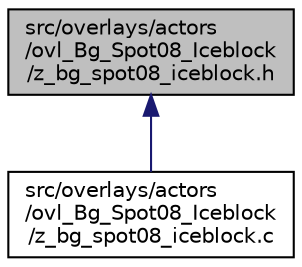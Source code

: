 digraph "src/overlays/actors/ovl_Bg_Spot08_Iceblock/z_bg_spot08_iceblock.h"
{
 // LATEX_PDF_SIZE
  edge [fontname="Helvetica",fontsize="10",labelfontname="Helvetica",labelfontsize="10"];
  node [fontname="Helvetica",fontsize="10",shape=record];
  Node1 [label="src/overlays/actors\l/ovl_Bg_Spot08_Iceblock\l/z_bg_spot08_iceblock.h",height=0.2,width=0.4,color="black", fillcolor="grey75", style="filled", fontcolor="black",tooltip=" "];
  Node1 -> Node2 [dir="back",color="midnightblue",fontsize="10",style="solid",fontname="Helvetica"];
  Node2 [label="src/overlays/actors\l/ovl_Bg_Spot08_Iceblock\l/z_bg_spot08_iceblock.c",height=0.2,width=0.4,color="black", fillcolor="white", style="filled",URL="$d0/d94/z__bg__spot08__iceblock_8c.html",tooltip=" "];
}
